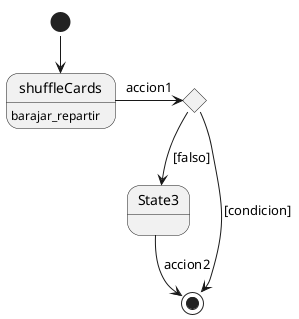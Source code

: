 @startuml Diagrama de estados
!pragma layout smetana
state shuffleCards
shuffleCards : barajar_repartir
state State2 <<choice>>
state State3

[*] --> shuffleCards
shuffleCards -> State2 : accion1
State2 --> [*] : [condicion]
State2 --> State3 : [falso]
State3 --> [*] : accion2